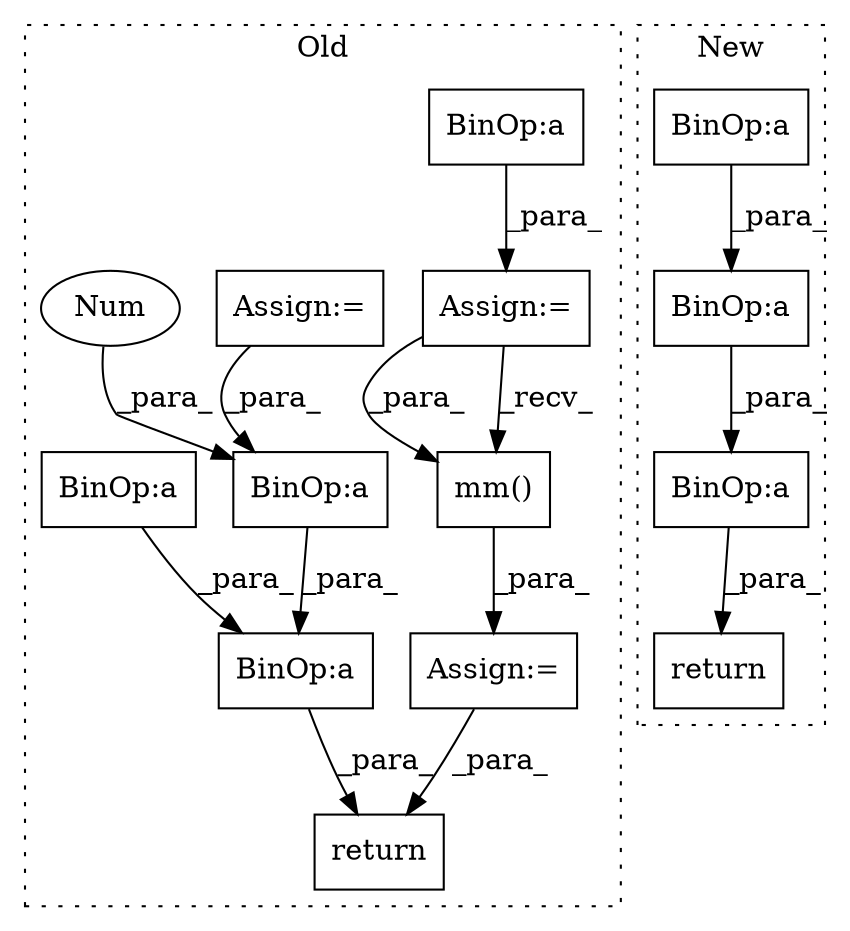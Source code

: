 digraph G {
subgraph cluster0 {
1 [label="mm()" a="75" s="11478,11496" l="13,1" shape="box"];
3 [label="return" a="93" s="11580" l="7" shape="box"];
4 [label="Assign:=" a="68" s="11261" l="3" shape="box"];
5 [label="BinOp:a" a="82" s="11521" l="3" shape="box"];
6 [label="Assign:=" a="68" s="11459" l="3" shape="box"];
7 [label="Num" a="76" s="11524" l="1" shape="ellipse"];
8 [label="BinOp:a" a="82" s="11400" l="3" shape="box"];
9 [label="BinOp:a" a="82" s="11438" l="3" shape="box"];
11 [label="BinOp:a" a="82" s="11516" l="13" shape="box"];
14 [label="Assign:=" a="68" s="11384" l="3" shape="box"];
label = "Old";
style="dotted";
}
subgraph cluster1 {
2 [label="return" a="93" s="12418" l="7" shape="box"];
10 [label="BinOp:a" a="82" s="12370" l="3" shape="box"];
12 [label="BinOp:a" a="82" s="12275" l="3" shape="box"];
13 [label="BinOp:a" a="82" s="12308" l="3" shape="box"];
label = "New";
style="dotted";
}
1 -> 6 [label="_para_"];
4 -> 5 [label="_para_"];
5 -> 11 [label="_para_"];
6 -> 3 [label="_para_"];
7 -> 5 [label="_para_"];
8 -> 14 [label="_para_"];
9 -> 11 [label="_para_"];
10 -> 2 [label="_para_"];
11 -> 3 [label="_para_"];
12 -> 10 [label="_para_"];
13 -> 12 [label="_para_"];
14 -> 1 [label="_para_"];
14 -> 1 [label="_recv_"];
}